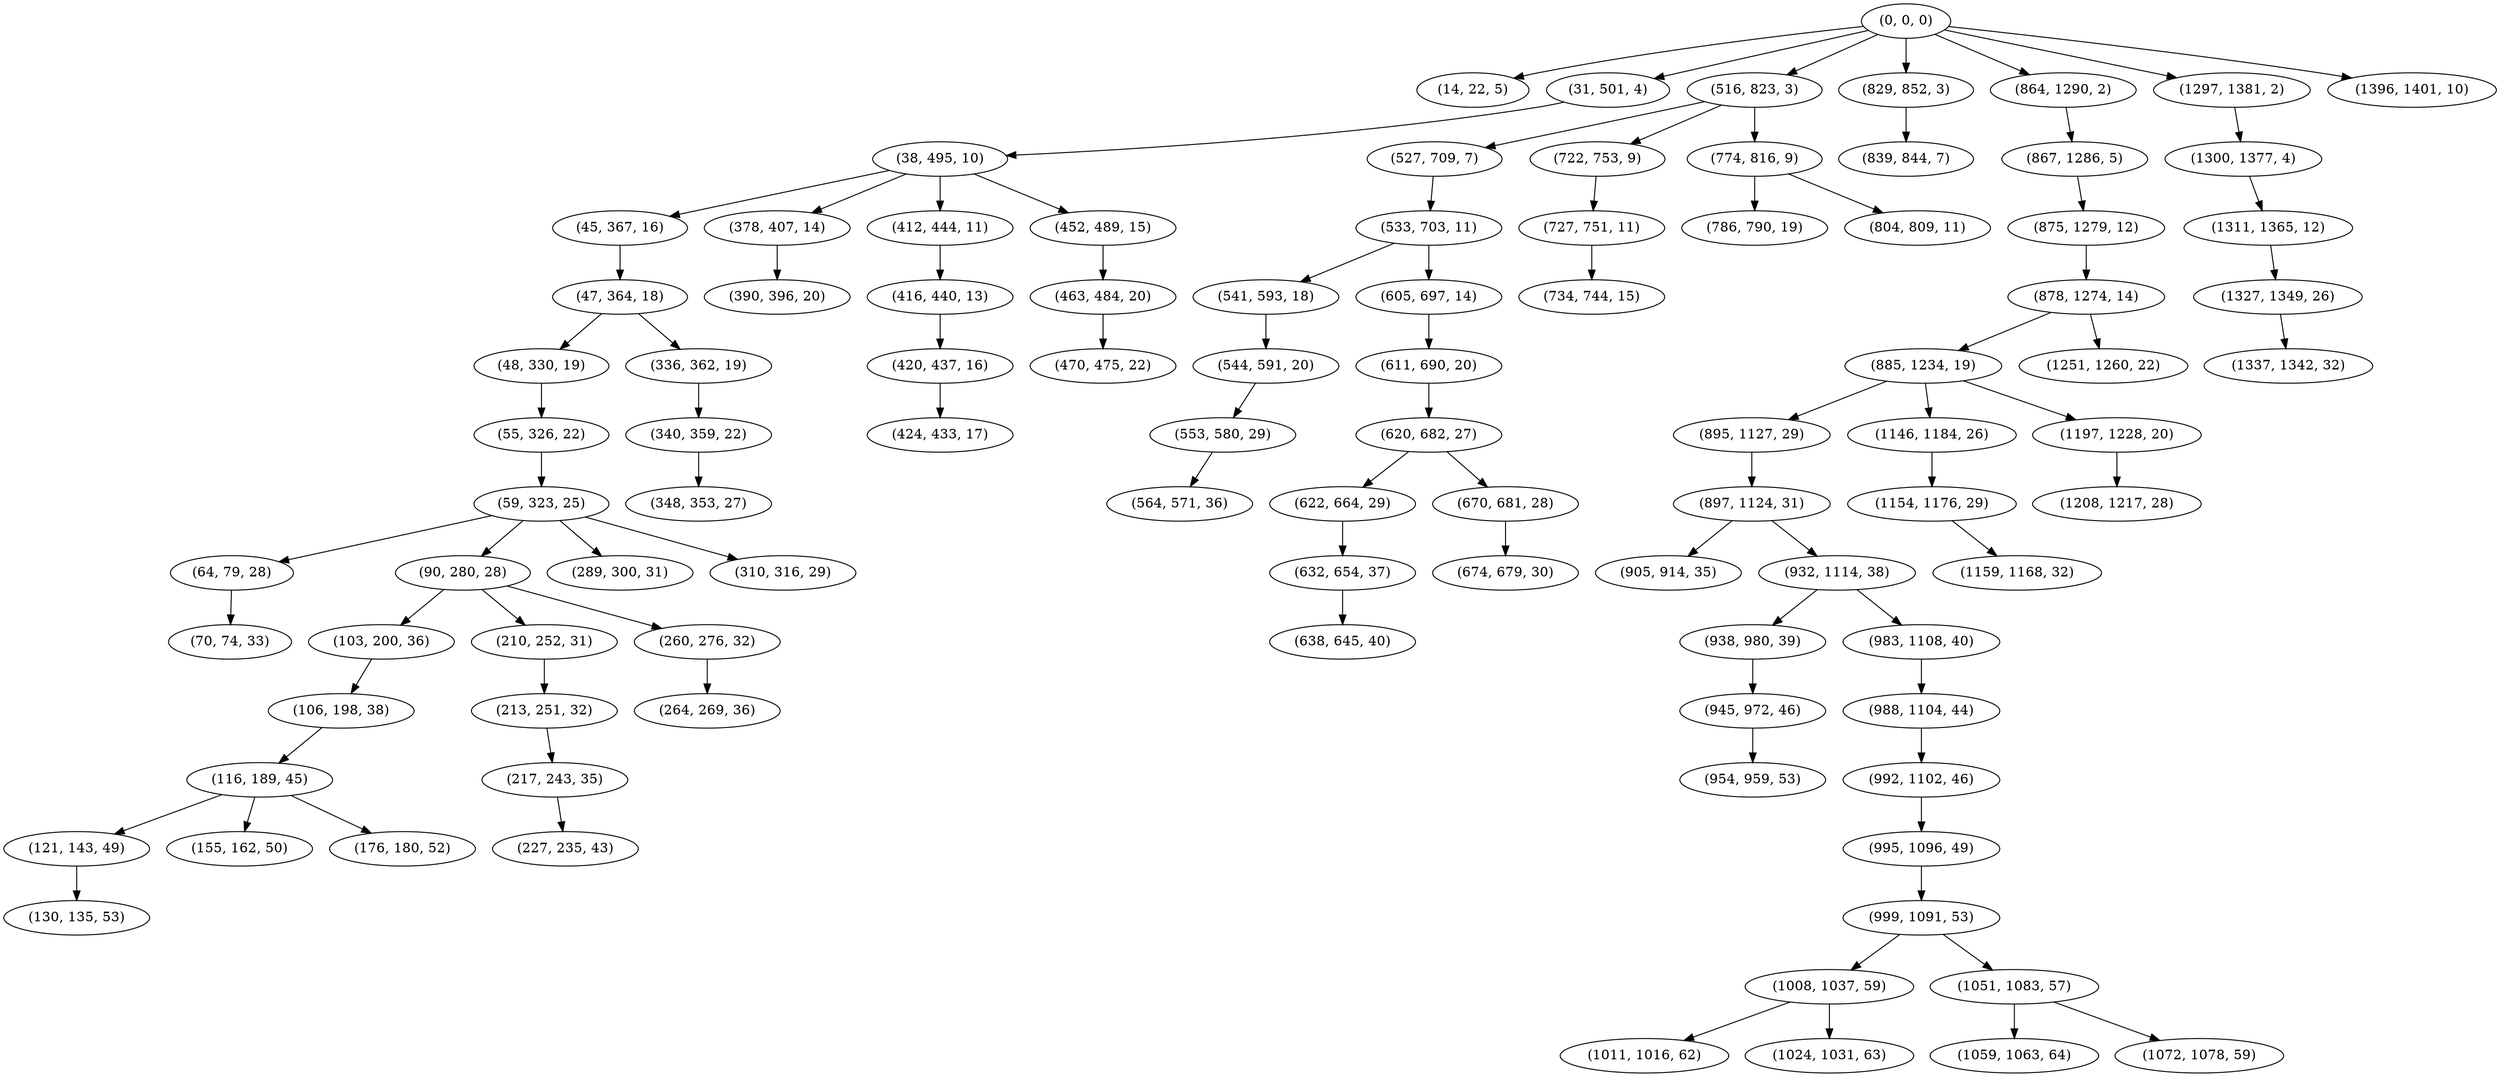 digraph tree {
    "(0, 0, 0)";
    "(14, 22, 5)";
    "(31, 501, 4)";
    "(38, 495, 10)";
    "(45, 367, 16)";
    "(47, 364, 18)";
    "(48, 330, 19)";
    "(55, 326, 22)";
    "(59, 323, 25)";
    "(64, 79, 28)";
    "(70, 74, 33)";
    "(90, 280, 28)";
    "(103, 200, 36)";
    "(106, 198, 38)";
    "(116, 189, 45)";
    "(121, 143, 49)";
    "(130, 135, 53)";
    "(155, 162, 50)";
    "(176, 180, 52)";
    "(210, 252, 31)";
    "(213, 251, 32)";
    "(217, 243, 35)";
    "(227, 235, 43)";
    "(260, 276, 32)";
    "(264, 269, 36)";
    "(289, 300, 31)";
    "(310, 316, 29)";
    "(336, 362, 19)";
    "(340, 359, 22)";
    "(348, 353, 27)";
    "(378, 407, 14)";
    "(390, 396, 20)";
    "(412, 444, 11)";
    "(416, 440, 13)";
    "(420, 437, 16)";
    "(424, 433, 17)";
    "(452, 489, 15)";
    "(463, 484, 20)";
    "(470, 475, 22)";
    "(516, 823, 3)";
    "(527, 709, 7)";
    "(533, 703, 11)";
    "(541, 593, 18)";
    "(544, 591, 20)";
    "(553, 580, 29)";
    "(564, 571, 36)";
    "(605, 697, 14)";
    "(611, 690, 20)";
    "(620, 682, 27)";
    "(622, 664, 29)";
    "(632, 654, 37)";
    "(638, 645, 40)";
    "(670, 681, 28)";
    "(674, 679, 30)";
    "(722, 753, 9)";
    "(727, 751, 11)";
    "(734, 744, 15)";
    "(774, 816, 9)";
    "(786, 790, 19)";
    "(804, 809, 11)";
    "(829, 852, 3)";
    "(839, 844, 7)";
    "(864, 1290, 2)";
    "(867, 1286, 5)";
    "(875, 1279, 12)";
    "(878, 1274, 14)";
    "(885, 1234, 19)";
    "(895, 1127, 29)";
    "(897, 1124, 31)";
    "(905, 914, 35)";
    "(932, 1114, 38)";
    "(938, 980, 39)";
    "(945, 972, 46)";
    "(954, 959, 53)";
    "(983, 1108, 40)";
    "(988, 1104, 44)";
    "(992, 1102, 46)";
    "(995, 1096, 49)";
    "(999, 1091, 53)";
    "(1008, 1037, 59)";
    "(1011, 1016, 62)";
    "(1024, 1031, 63)";
    "(1051, 1083, 57)";
    "(1059, 1063, 64)";
    "(1072, 1078, 59)";
    "(1146, 1184, 26)";
    "(1154, 1176, 29)";
    "(1159, 1168, 32)";
    "(1197, 1228, 20)";
    "(1208, 1217, 28)";
    "(1251, 1260, 22)";
    "(1297, 1381, 2)";
    "(1300, 1377, 4)";
    "(1311, 1365, 12)";
    "(1327, 1349, 26)";
    "(1337, 1342, 32)";
    "(1396, 1401, 10)";
    "(0, 0, 0)" -> "(14, 22, 5)";
    "(0, 0, 0)" -> "(31, 501, 4)";
    "(0, 0, 0)" -> "(516, 823, 3)";
    "(0, 0, 0)" -> "(829, 852, 3)";
    "(0, 0, 0)" -> "(864, 1290, 2)";
    "(0, 0, 0)" -> "(1297, 1381, 2)";
    "(0, 0, 0)" -> "(1396, 1401, 10)";
    "(31, 501, 4)" -> "(38, 495, 10)";
    "(38, 495, 10)" -> "(45, 367, 16)";
    "(38, 495, 10)" -> "(378, 407, 14)";
    "(38, 495, 10)" -> "(412, 444, 11)";
    "(38, 495, 10)" -> "(452, 489, 15)";
    "(45, 367, 16)" -> "(47, 364, 18)";
    "(47, 364, 18)" -> "(48, 330, 19)";
    "(47, 364, 18)" -> "(336, 362, 19)";
    "(48, 330, 19)" -> "(55, 326, 22)";
    "(55, 326, 22)" -> "(59, 323, 25)";
    "(59, 323, 25)" -> "(64, 79, 28)";
    "(59, 323, 25)" -> "(90, 280, 28)";
    "(59, 323, 25)" -> "(289, 300, 31)";
    "(59, 323, 25)" -> "(310, 316, 29)";
    "(64, 79, 28)" -> "(70, 74, 33)";
    "(90, 280, 28)" -> "(103, 200, 36)";
    "(90, 280, 28)" -> "(210, 252, 31)";
    "(90, 280, 28)" -> "(260, 276, 32)";
    "(103, 200, 36)" -> "(106, 198, 38)";
    "(106, 198, 38)" -> "(116, 189, 45)";
    "(116, 189, 45)" -> "(121, 143, 49)";
    "(116, 189, 45)" -> "(155, 162, 50)";
    "(116, 189, 45)" -> "(176, 180, 52)";
    "(121, 143, 49)" -> "(130, 135, 53)";
    "(210, 252, 31)" -> "(213, 251, 32)";
    "(213, 251, 32)" -> "(217, 243, 35)";
    "(217, 243, 35)" -> "(227, 235, 43)";
    "(260, 276, 32)" -> "(264, 269, 36)";
    "(336, 362, 19)" -> "(340, 359, 22)";
    "(340, 359, 22)" -> "(348, 353, 27)";
    "(378, 407, 14)" -> "(390, 396, 20)";
    "(412, 444, 11)" -> "(416, 440, 13)";
    "(416, 440, 13)" -> "(420, 437, 16)";
    "(420, 437, 16)" -> "(424, 433, 17)";
    "(452, 489, 15)" -> "(463, 484, 20)";
    "(463, 484, 20)" -> "(470, 475, 22)";
    "(516, 823, 3)" -> "(527, 709, 7)";
    "(516, 823, 3)" -> "(722, 753, 9)";
    "(516, 823, 3)" -> "(774, 816, 9)";
    "(527, 709, 7)" -> "(533, 703, 11)";
    "(533, 703, 11)" -> "(541, 593, 18)";
    "(533, 703, 11)" -> "(605, 697, 14)";
    "(541, 593, 18)" -> "(544, 591, 20)";
    "(544, 591, 20)" -> "(553, 580, 29)";
    "(553, 580, 29)" -> "(564, 571, 36)";
    "(605, 697, 14)" -> "(611, 690, 20)";
    "(611, 690, 20)" -> "(620, 682, 27)";
    "(620, 682, 27)" -> "(622, 664, 29)";
    "(620, 682, 27)" -> "(670, 681, 28)";
    "(622, 664, 29)" -> "(632, 654, 37)";
    "(632, 654, 37)" -> "(638, 645, 40)";
    "(670, 681, 28)" -> "(674, 679, 30)";
    "(722, 753, 9)" -> "(727, 751, 11)";
    "(727, 751, 11)" -> "(734, 744, 15)";
    "(774, 816, 9)" -> "(786, 790, 19)";
    "(774, 816, 9)" -> "(804, 809, 11)";
    "(829, 852, 3)" -> "(839, 844, 7)";
    "(864, 1290, 2)" -> "(867, 1286, 5)";
    "(867, 1286, 5)" -> "(875, 1279, 12)";
    "(875, 1279, 12)" -> "(878, 1274, 14)";
    "(878, 1274, 14)" -> "(885, 1234, 19)";
    "(878, 1274, 14)" -> "(1251, 1260, 22)";
    "(885, 1234, 19)" -> "(895, 1127, 29)";
    "(885, 1234, 19)" -> "(1146, 1184, 26)";
    "(885, 1234, 19)" -> "(1197, 1228, 20)";
    "(895, 1127, 29)" -> "(897, 1124, 31)";
    "(897, 1124, 31)" -> "(905, 914, 35)";
    "(897, 1124, 31)" -> "(932, 1114, 38)";
    "(932, 1114, 38)" -> "(938, 980, 39)";
    "(932, 1114, 38)" -> "(983, 1108, 40)";
    "(938, 980, 39)" -> "(945, 972, 46)";
    "(945, 972, 46)" -> "(954, 959, 53)";
    "(983, 1108, 40)" -> "(988, 1104, 44)";
    "(988, 1104, 44)" -> "(992, 1102, 46)";
    "(992, 1102, 46)" -> "(995, 1096, 49)";
    "(995, 1096, 49)" -> "(999, 1091, 53)";
    "(999, 1091, 53)" -> "(1008, 1037, 59)";
    "(999, 1091, 53)" -> "(1051, 1083, 57)";
    "(1008, 1037, 59)" -> "(1011, 1016, 62)";
    "(1008, 1037, 59)" -> "(1024, 1031, 63)";
    "(1051, 1083, 57)" -> "(1059, 1063, 64)";
    "(1051, 1083, 57)" -> "(1072, 1078, 59)";
    "(1146, 1184, 26)" -> "(1154, 1176, 29)";
    "(1154, 1176, 29)" -> "(1159, 1168, 32)";
    "(1197, 1228, 20)" -> "(1208, 1217, 28)";
    "(1297, 1381, 2)" -> "(1300, 1377, 4)";
    "(1300, 1377, 4)" -> "(1311, 1365, 12)";
    "(1311, 1365, 12)" -> "(1327, 1349, 26)";
    "(1327, 1349, 26)" -> "(1337, 1342, 32)";
}
